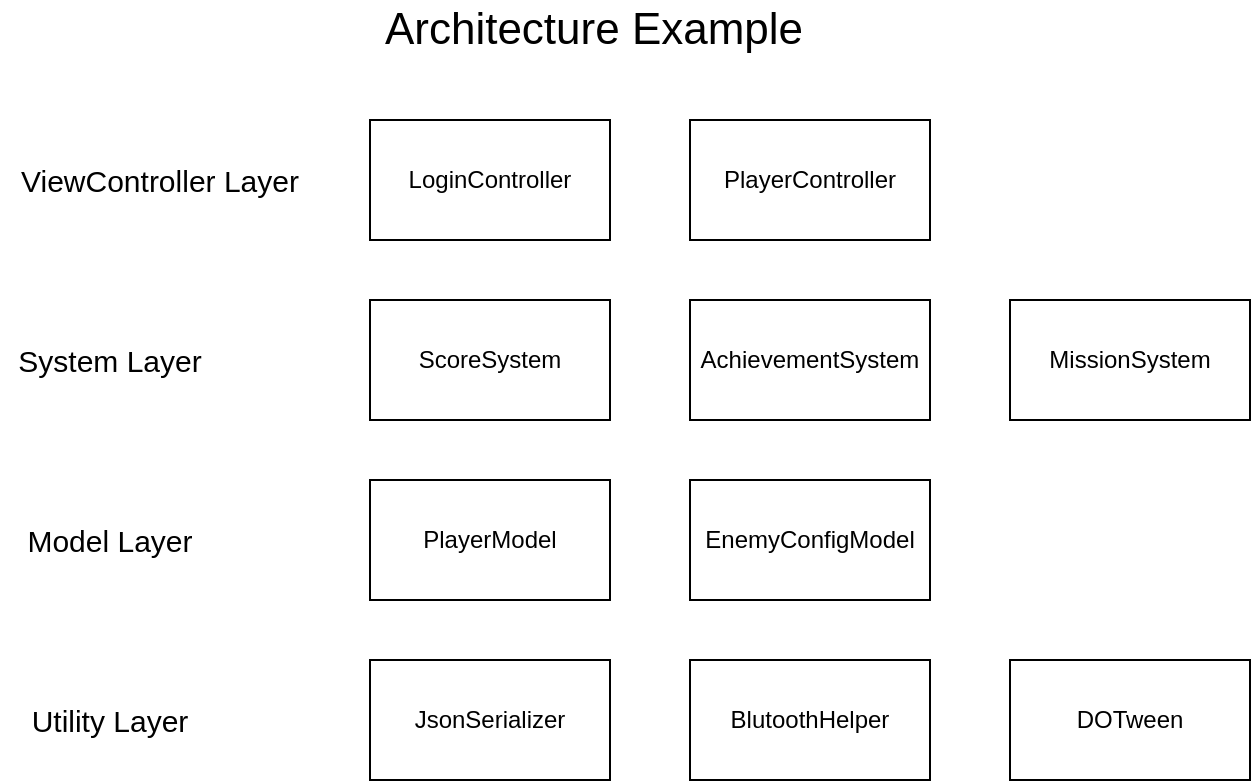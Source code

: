 <mxfile version="21.5.0" type="github" pages="4">
  <diagram name="Architecture-example" id="Xe_4gwDoeP_Kr8wrqsXp">
    <mxGraphModel dx="1194" dy="766" grid="1" gridSize="10" guides="1" tooltips="1" connect="1" arrows="1" fold="1" page="1" pageScale="1" pageWidth="827" pageHeight="1169" math="0" shadow="0">
      <root>
        <mxCell id="0" />
        <mxCell id="1" parent="0" />
        <mxCell id="boRCh7XIJ0PvMaIgXJtd-1" value="LoginController" style="rounded=0;whiteSpace=wrap;html=1;" vertex="1" parent="1">
          <mxGeometry x="286" y="90" width="120" height="60" as="geometry" />
        </mxCell>
        <mxCell id="boRCh7XIJ0PvMaIgXJtd-2" value="PlayerController" style="rounded=0;whiteSpace=wrap;html=1;" vertex="1" parent="1">
          <mxGeometry x="446" y="90" width="120" height="60" as="geometry" />
        </mxCell>
        <mxCell id="boRCh7XIJ0PvMaIgXJtd-3" value="ScoreSystem" style="rounded=0;whiteSpace=wrap;html=1;" vertex="1" parent="1">
          <mxGeometry x="286" y="180" width="120" height="60" as="geometry" />
        </mxCell>
        <mxCell id="boRCh7XIJ0PvMaIgXJtd-4" value="AchievementSystem" style="rounded=0;whiteSpace=wrap;html=1;" vertex="1" parent="1">
          <mxGeometry x="446" y="180" width="120" height="60" as="geometry" />
        </mxCell>
        <mxCell id="boRCh7XIJ0PvMaIgXJtd-5" value="MissionSystem" style="rounded=0;whiteSpace=wrap;html=1;" vertex="1" parent="1">
          <mxGeometry x="606" y="180" width="120" height="60" as="geometry" />
        </mxCell>
        <mxCell id="boRCh7XIJ0PvMaIgXJtd-6" value="PlayerModel" style="rounded=0;whiteSpace=wrap;html=1;" vertex="1" parent="1">
          <mxGeometry x="286" y="270" width="120" height="60" as="geometry" />
        </mxCell>
        <mxCell id="boRCh7XIJ0PvMaIgXJtd-7" value="EnemyConfigModel" style="rounded=0;whiteSpace=wrap;html=1;" vertex="1" parent="1">
          <mxGeometry x="446" y="270" width="120" height="60" as="geometry" />
        </mxCell>
        <mxCell id="boRCh7XIJ0PvMaIgXJtd-8" value="JsonSerializer" style="rounded=0;whiteSpace=wrap;html=1;" vertex="1" parent="1">
          <mxGeometry x="286" y="360" width="120" height="60" as="geometry" />
        </mxCell>
        <mxCell id="boRCh7XIJ0PvMaIgXJtd-9" value="BlutoothHelper" style="rounded=0;whiteSpace=wrap;html=1;" vertex="1" parent="1">
          <mxGeometry x="446" y="360" width="120" height="60" as="geometry" />
        </mxCell>
        <mxCell id="boRCh7XIJ0PvMaIgXJtd-10" value="DOTween" style="rounded=0;whiteSpace=wrap;html=1;" vertex="1" parent="1">
          <mxGeometry x="606" y="360" width="120" height="60" as="geometry" />
        </mxCell>
        <mxCell id="boRCh7XIJ0PvMaIgXJtd-11" value="Utility Layer" style="text;html=1;strokeColor=none;fillColor=none;align=center;verticalAlign=middle;whiteSpace=wrap;rounded=0;fontSize=15;" vertex="1" parent="1">
          <mxGeometry x="101" y="375" width="110" height="30" as="geometry" />
        </mxCell>
        <mxCell id="boRCh7XIJ0PvMaIgXJtd-12" value="Model Layer" style="text;html=1;strokeColor=none;fillColor=none;align=center;verticalAlign=middle;whiteSpace=wrap;rounded=0;fontSize=15;" vertex="1" parent="1">
          <mxGeometry x="101" y="285" width="110" height="30" as="geometry" />
        </mxCell>
        <mxCell id="boRCh7XIJ0PvMaIgXJtd-13" value="System Layer" style="text;html=1;strokeColor=none;fillColor=none;align=center;verticalAlign=middle;whiteSpace=wrap;rounded=0;fontSize=15;" vertex="1" parent="1">
          <mxGeometry x="101" y="195" width="110" height="30" as="geometry" />
        </mxCell>
        <mxCell id="boRCh7XIJ0PvMaIgXJtd-14" value="ViewController Layer" style="text;html=1;strokeColor=none;fillColor=none;align=center;verticalAlign=middle;whiteSpace=wrap;rounded=0;fontSize=15;" vertex="1" parent="1">
          <mxGeometry x="101" y="105" width="160" height="30" as="geometry" />
        </mxCell>
        <mxCell id="boRCh7XIJ0PvMaIgXJtd-15" value="Architecture Example" style="text;html=1;strokeColor=none;fillColor=none;align=center;verticalAlign=middle;whiteSpace=wrap;rounded=0;fontSize=22;" vertex="1" parent="1">
          <mxGeometry x="211" y="30" width="374" height="30" as="geometry" />
        </mxCell>
      </root>
    </mxGraphModel>
  </diagram>
  <diagram id="6HvwsXH8bRIdm5wfpBy9" name="Controller">
    <mxGraphModel dx="1194" dy="766" grid="1" gridSize="10" guides="1" tooltips="1" connect="1" arrows="1" fold="1" page="1" pageScale="1" pageWidth="827" pageHeight="1169" math="0" shadow="0">
      <root>
        <mxCell id="0" />
        <mxCell id="1" parent="0" />
        <mxCell id="eDWGDgWY74uWRdHwPiOK-6" style="edgeStyle=orthogonalEdgeStyle;rounded=0;orthogonalLoop=1;jettySize=auto;html=1;entryX=0.5;entryY=0;entryDx=0;entryDy=0;" edge="1" parent="1" source="5UCXkpIaXjCsM2A-fMRT-1" target="eDWGDgWY74uWRdHwPiOK-4">
          <mxGeometry relative="1" as="geometry" />
        </mxCell>
        <mxCell id="eDWGDgWY74uWRdHwPiOK-10" value="Modify" style="edgeLabel;html=1;align=center;verticalAlign=middle;resizable=0;points=[];" vertex="1" connectable="0" parent="eDWGDgWY74uWRdHwPiOK-6">
          <mxGeometry x="0.009" y="1" relative="1" as="geometry">
            <mxPoint x="-26" y="-9" as="offset" />
          </mxGeometry>
        </mxCell>
        <mxCell id="5UCXkpIaXjCsM2A-fMRT-1" value="Interaction Logic" style="rounded=0;whiteSpace=wrap;html=1;" vertex="1" parent="1">
          <mxGeometry x="360" y="110" width="120" height="60" as="geometry" />
        </mxCell>
        <mxCell id="eDWGDgWY74uWRdHwPiOK-1" value="Controller" style="text;html=1;strokeColor=none;fillColor=none;align=center;verticalAlign=middle;whiteSpace=wrap;rounded=0;fontSize=22;" vertex="1" parent="1">
          <mxGeometry x="211" y="30" width="374" height="30" as="geometry" />
        </mxCell>
        <mxCell id="eDWGDgWY74uWRdHwPiOK-8" style="edgeStyle=orthogonalEdgeStyle;rounded=0;orthogonalLoop=1;jettySize=auto;html=1;entryX=0.5;entryY=1;entryDx=0;entryDy=0;" edge="1" parent="1" source="eDWGDgWY74uWRdHwPiOK-2" target="eDWGDgWY74uWRdHwPiOK-3">
          <mxGeometry relative="1" as="geometry" />
        </mxCell>
        <mxCell id="eDWGDgWY74uWRdHwPiOK-12" value="Update" style="edgeLabel;html=1;align=center;verticalAlign=middle;resizable=0;points=[];" vertex="1" connectable="0" parent="eDWGDgWY74uWRdHwPiOK-8">
          <mxGeometry x="-0.35" y="1" relative="1" as="geometry">
            <mxPoint x="-2" y="-11" as="offset" />
          </mxGeometry>
        </mxCell>
        <mxCell id="eDWGDgWY74uWRdHwPiOK-2" value="Presentation Login" style="rounded=0;whiteSpace=wrap;html=1;" vertex="1" parent="1">
          <mxGeometry x="360" y="280" width="120" height="60" as="geometry" />
        </mxCell>
        <mxCell id="eDWGDgWY74uWRdHwPiOK-5" style="edgeStyle=orthogonalEdgeStyle;rounded=0;orthogonalLoop=1;jettySize=auto;html=1;entryX=0;entryY=0.5;entryDx=0;entryDy=0;" edge="1" parent="1" source="eDWGDgWY74uWRdHwPiOK-3" target="5UCXkpIaXjCsM2A-fMRT-1">
          <mxGeometry relative="1" as="geometry">
            <Array as="points">
              <mxPoint x="180" y="140" />
            </Array>
          </mxGeometry>
        </mxCell>
        <mxCell id="eDWGDgWY74uWRdHwPiOK-9" value="User input" style="edgeLabel;html=1;align=center;verticalAlign=middle;resizable=0;points=[];" vertex="1" connectable="0" parent="eDWGDgWY74uWRdHwPiOK-5">
          <mxGeometry x="0.061" y="1" relative="1" as="geometry">
            <mxPoint x="28" y="-9" as="offset" />
          </mxGeometry>
        </mxCell>
        <mxCell id="eDWGDgWY74uWRdHwPiOK-3" value="View" style="rounded=0;whiteSpace=wrap;html=1;" vertex="1" parent="1">
          <mxGeometry x="120" y="190" width="120" height="60" as="geometry" />
        </mxCell>
        <mxCell id="eDWGDgWY74uWRdHwPiOK-7" style="edgeStyle=orthogonalEdgeStyle;rounded=0;orthogonalLoop=1;jettySize=auto;html=1;entryX=1;entryY=0.633;entryDx=0;entryDy=0;entryPerimeter=0;" edge="1" parent="1" source="eDWGDgWY74uWRdHwPiOK-4" target="eDWGDgWY74uWRdHwPiOK-2">
          <mxGeometry relative="1" as="geometry">
            <Array as="points">
              <mxPoint x="660" y="318" />
            </Array>
          </mxGeometry>
        </mxCell>
        <mxCell id="eDWGDgWY74uWRdHwPiOK-11" value="is modified" style="edgeLabel;html=1;align=center;verticalAlign=middle;resizable=0;points=[];" vertex="1" connectable="0" parent="eDWGDgWY74uWRdHwPiOK-7">
          <mxGeometry x="0.137" y="3" relative="1" as="geometry">
            <mxPoint x="-17" y="-11" as="offset" />
          </mxGeometry>
        </mxCell>
        <mxCell id="eDWGDgWY74uWRdHwPiOK-4" value="Model" style="rounded=0;whiteSpace=wrap;html=1;" vertex="1" parent="1">
          <mxGeometry x="600" y="190" width="120" height="60" as="geometry" />
        </mxCell>
      </root>
    </mxGraphModel>
  </diagram>
  <diagram id="XuO9eypbdBnjpihOSvpf" name="Command-Event">
    <mxGraphModel dx="1194" dy="766" grid="1" gridSize="10" guides="1" tooltips="1" connect="1" arrows="1" fold="1" page="1" pageScale="1" pageWidth="827" pageHeight="1169" math="0" shadow="0">
      <root>
        <mxCell id="0" />
        <mxCell id="1" parent="0" />
        <mxCell id="kfuvwcUhDd6S_XUr3T6P-2" style="edgeStyle=orthogonalEdgeStyle;rounded=0;orthogonalLoop=1;jettySize=auto;html=1;" parent="1" source="SNl8nOePWC-xe_NP73l9-1" target="SNl8nOePWC-xe_NP73l9-2" edge="1">
          <mxGeometry relative="1" as="geometry" />
        </mxCell>
        <mxCell id="SNl8nOePWC-xe_NP73l9-1" value="Command" style="rounded=0;whiteSpace=wrap;html=1;" parent="1" vertex="1">
          <mxGeometry x="100" y="140" width="120" height="60" as="geometry" />
        </mxCell>
        <mxCell id="kfuvwcUhDd6S_XUr3T6P-3" style="edgeStyle=orthogonalEdgeStyle;rounded=0;orthogonalLoop=1;jettySize=auto;html=1;" parent="1" source="SNl8nOePWC-xe_NP73l9-2" target="SNl8nOePWC-xe_NP73l9-3" edge="1">
          <mxGeometry relative="1" as="geometry" />
        </mxCell>
        <mxCell id="SNl8nOePWC-xe_NP73l9-2" value="Data Change" style="rounded=0;whiteSpace=wrap;html=1;" parent="1" vertex="1">
          <mxGeometry x="320" y="140" width="120" height="60" as="geometry" />
        </mxCell>
        <mxCell id="SNl8nOePWC-xe_NP73l9-3" value="Data Change Event" style="rounded=0;whiteSpace=wrap;html=1;" parent="1" vertex="1">
          <mxGeometry x="540" y="140" width="120" height="60" as="geometry" />
        </mxCell>
        <mxCell id="kfuvwcUhDd6S_XUr3T6P-1" value="Model" style="text;html=1;strokeColor=none;fillColor=none;align=center;verticalAlign=middle;whiteSpace=wrap;rounded=0;fontSize=22;" parent="1" vertex="1">
          <mxGeometry x="193" y="60" width="374" height="30" as="geometry" />
        </mxCell>
      </root>
    </mxGraphModel>
  </diagram>
  <diagram id="VXc3s-5LcH-Ibf-yhMh1" name="Editor-CounterApp">
    <mxGraphModel dx="1194" dy="766" grid="1" gridSize="10" guides="1" tooltips="1" connect="1" arrows="1" fold="1" page="1" pageScale="1" pageWidth="827" pageHeight="1169" math="0" shadow="0">
      <root>
        <mxCell id="0" />
        <mxCell id="1" parent="0" />
        <mxCell id="9ubQTLPlCnO0v1CvMeAW-1" value="Editor CounterApp Reuse the 3 layers" style="text;html=1;strokeColor=none;fillColor=none;align=center;verticalAlign=middle;whiteSpace=wrap;rounded=0;fontSize=22;" vertex="1" parent="1">
          <mxGeometry x="210" y="30" width="374" height="30" as="geometry" />
        </mxCell>
        <mxCell id="9ubQTLPlCnO0v1CvMeAW-2" value="IController" style="text;html=1;strokeColor=none;fillColor=none;align=center;verticalAlign=middle;whiteSpace=wrap;rounded=0;" vertex="1" parent="1">
          <mxGeometry x="60" y="105" width="60" height="30" as="geometry" />
        </mxCell>
        <mxCell id="9ubQTLPlCnO0v1CvMeAW-3" value="Editor Counter App&lt;br&gt;&amp;nbsp;Window (Editor)" style="rounded=0;whiteSpace=wrap;html=1;" vertex="1" parent="1">
          <mxGeometry x="200" y="100" width="120" height="60" as="geometry" />
        </mxCell>
        <mxCell id="9ubQTLPlCnO0v1CvMeAW-4" value="Counter App Controller (UGUI)" style="rounded=0;whiteSpace=wrap;html=1;" vertex="1" parent="1">
          <mxGeometry x="530" y="100" width="120" height="60" as="geometry" />
        </mxCell>
        <mxCell id="9ubQTLPlCnO0v1CvMeAW-16" value="Shared" style="swimlane;whiteSpace=wrap;html=1;" vertex="1" parent="1">
          <mxGeometry x="24" y="180" width="780" height="380" as="geometry" />
        </mxCell>
        <mxCell id="9ubQTLPlCnO0v1CvMeAW-5" value="Communication" style="text;html=1;strokeColor=none;fillColor=none;align=center;verticalAlign=middle;whiteSpace=wrap;rounded=0;" vertex="1" parent="9ubQTLPlCnO0v1CvMeAW-16">
          <mxGeometry x="30" y="65" width="100" height="30" as="geometry" />
        </mxCell>
        <mxCell id="9ubQTLPlCnO0v1CvMeAW-6" value="IncreaseCountCommand" style="rounded=0;whiteSpace=wrap;html=1;" vertex="1" parent="9ubQTLPlCnO0v1CvMeAW-16">
          <mxGeometry x="180" y="50" width="150" height="60" as="geometry" />
        </mxCell>
        <mxCell id="9ubQTLPlCnO0v1CvMeAW-7" value="DecreaseCountCommand" style="rounded=0;whiteSpace=wrap;html=1;" vertex="1" parent="9ubQTLPlCnO0v1CvMeAW-16">
          <mxGeometry x="350" y="50" width="150" height="60" as="geometry" />
        </mxCell>
        <mxCell id="9ubQTLPlCnO0v1CvMeAW-8" value="Callback/ Event" style="rounded=0;whiteSpace=wrap;html=1;" vertex="1" parent="9ubQTLPlCnO0v1CvMeAW-16">
          <mxGeometry x="510" y="50" width="120" height="60" as="geometry" />
        </mxCell>
        <mxCell id="9ubQTLPlCnO0v1CvMeAW-9" value="Method Call/Query" style="rounded=0;whiteSpace=wrap;html=1;" vertex="1" parent="9ubQTLPlCnO0v1CvMeAW-16">
          <mxGeometry x="640" y="50" width="120" height="60" as="geometry" />
        </mxCell>
        <mxCell id="9ubQTLPlCnO0v1CvMeAW-10" value="ISystem" style="text;html=1;strokeColor=none;fillColor=none;align=center;verticalAlign=middle;whiteSpace=wrap;rounded=0;" vertex="1" parent="9ubQTLPlCnO0v1CvMeAW-16">
          <mxGeometry x="30" y="150" width="100" height="30" as="geometry" />
        </mxCell>
        <mxCell id="9ubQTLPlCnO0v1CvMeAW-11" value="IAchievementSystem" style="rounded=0;whiteSpace=wrap;html=1;" vertex="1" parent="9ubQTLPlCnO0v1CvMeAW-16">
          <mxGeometry x="180" y="135" width="150" height="60" as="geometry" />
        </mxCell>
        <mxCell id="9ubQTLPlCnO0v1CvMeAW-12" value="IModel" style="text;html=1;strokeColor=none;fillColor=none;align=center;verticalAlign=middle;whiteSpace=wrap;rounded=0;" vertex="1" parent="9ubQTLPlCnO0v1CvMeAW-16">
          <mxGeometry x="30" y="235" width="100" height="30" as="geometry" />
        </mxCell>
        <mxCell id="9ubQTLPlCnO0v1CvMeAW-13" value="IUtility" style="text;html=1;strokeColor=none;fillColor=none;align=center;verticalAlign=middle;whiteSpace=wrap;rounded=0;" vertex="1" parent="9ubQTLPlCnO0v1CvMeAW-16">
          <mxGeometry x="30" y="305" width="100" height="30" as="geometry" />
        </mxCell>
        <mxCell id="9ubQTLPlCnO0v1CvMeAW-14" value="ICounterAppModel" style="rounded=0;whiteSpace=wrap;html=1;" vertex="1" parent="9ubQTLPlCnO0v1CvMeAW-16">
          <mxGeometry x="180" y="220" width="150" height="60" as="geometry" />
        </mxCell>
        <mxCell id="9ubQTLPlCnO0v1CvMeAW-15" value="IStorage" style="rounded=0;whiteSpace=wrap;html=1;" vertex="1" parent="9ubQTLPlCnO0v1CvMeAW-16">
          <mxGeometry x="180" y="300" width="150" height="60" as="geometry" />
        </mxCell>
      </root>
    </mxGraphModel>
  </diagram>
</mxfile>
